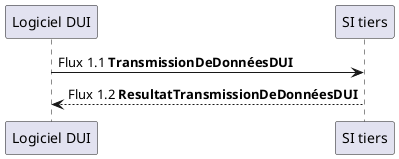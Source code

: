 @startuml

"Logiciel DUI" -> "SI tiers" : Flux 1.1 **TransmissionDeDonnéesDUI**
"Logiciel DUI" <-- "SI tiers" : Flux 1.2 **ResultatTransmissionDeDonnéesDUI**

@enduml
